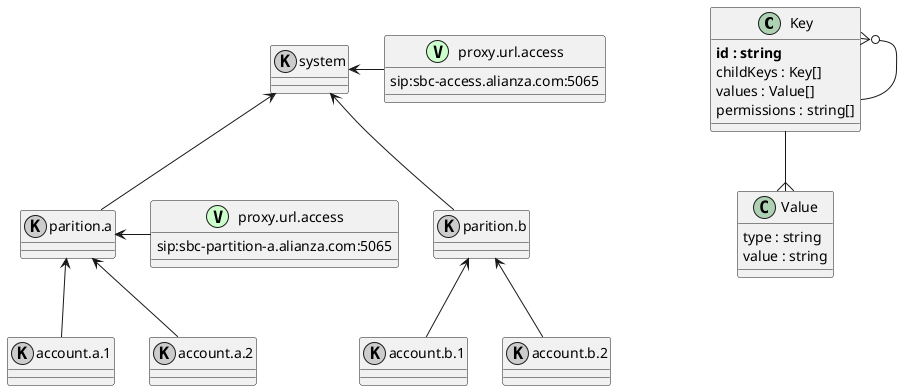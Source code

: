 @startuml
'https://plantuml.com/class-diagram


class "Key" as k {
    **id : string**
    childKeys : Key[]
    values : Value[]
    permissions : string[]
}

class "Value" as v {
    type : string
    value : string
}

k --{ v
k }o-- k

class "system" as sys <<(K,#cccccc)>>

class "parition.a" as pa <<(K,#cccccc)>>

class "parition.b" as pb <<(K,#cccccc)>>

class "account.a.1" as aa1 <<(K,#cccccc)>>

class "account.a.2" as aa2 <<(K,#cccccc)>>

class "account.b.1" as ab1 <<(K,#cccccc)>>

class "account.b.2" as ab2 <<(K,#cccccc)>>

class "proxy.url.access" as spu <<(V,#ccffcc)>> {
    sip:sbc-access.alianza.com:5065
}

class "proxy.url.access" as papu <<(V,#ccffcc)>> {
    sip:sbc-partition-a.alianza.com:5065
}

sys <-- pa
sys <-- pb
sys <- spu

pa <-- aa1
pa <-- aa2

papu -> pa
pb <-- ab1
pb <-- ab2

@enduml